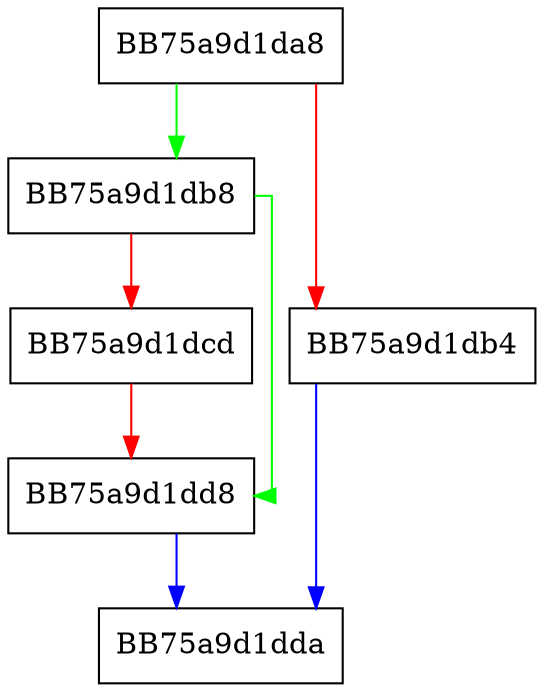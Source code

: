 digraph auto_commit {
  node [shape="box"];
  graph [splines=ortho];
  BB75a9d1da8 -> BB75a9d1db8 [color="green"];
  BB75a9d1da8 -> BB75a9d1db4 [color="red"];
  BB75a9d1db4 -> BB75a9d1dda [color="blue"];
  BB75a9d1db8 -> BB75a9d1dd8 [color="green"];
  BB75a9d1db8 -> BB75a9d1dcd [color="red"];
  BB75a9d1dcd -> BB75a9d1dd8 [color="red"];
  BB75a9d1dd8 -> BB75a9d1dda [color="blue"];
}